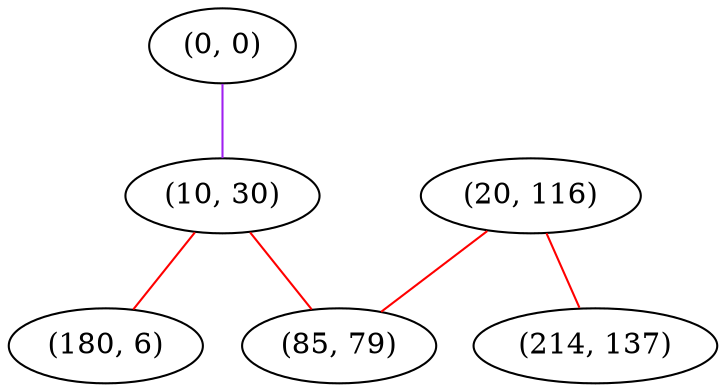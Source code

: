 graph "" {
"(0, 0)";
"(20, 116)";
"(214, 137)";
"(10, 30)";
"(180, 6)";
"(85, 79)";
"(0, 0)" -- "(10, 30)"  [color=purple, key=0, weight=4];
"(20, 116)" -- "(214, 137)"  [color=red, key=0, weight=1];
"(20, 116)" -- "(85, 79)"  [color=red, key=0, weight=1];
"(10, 30)" -- "(85, 79)"  [color=red, key=0, weight=1];
"(10, 30)" -- "(180, 6)"  [color=red, key=0, weight=1];
}
